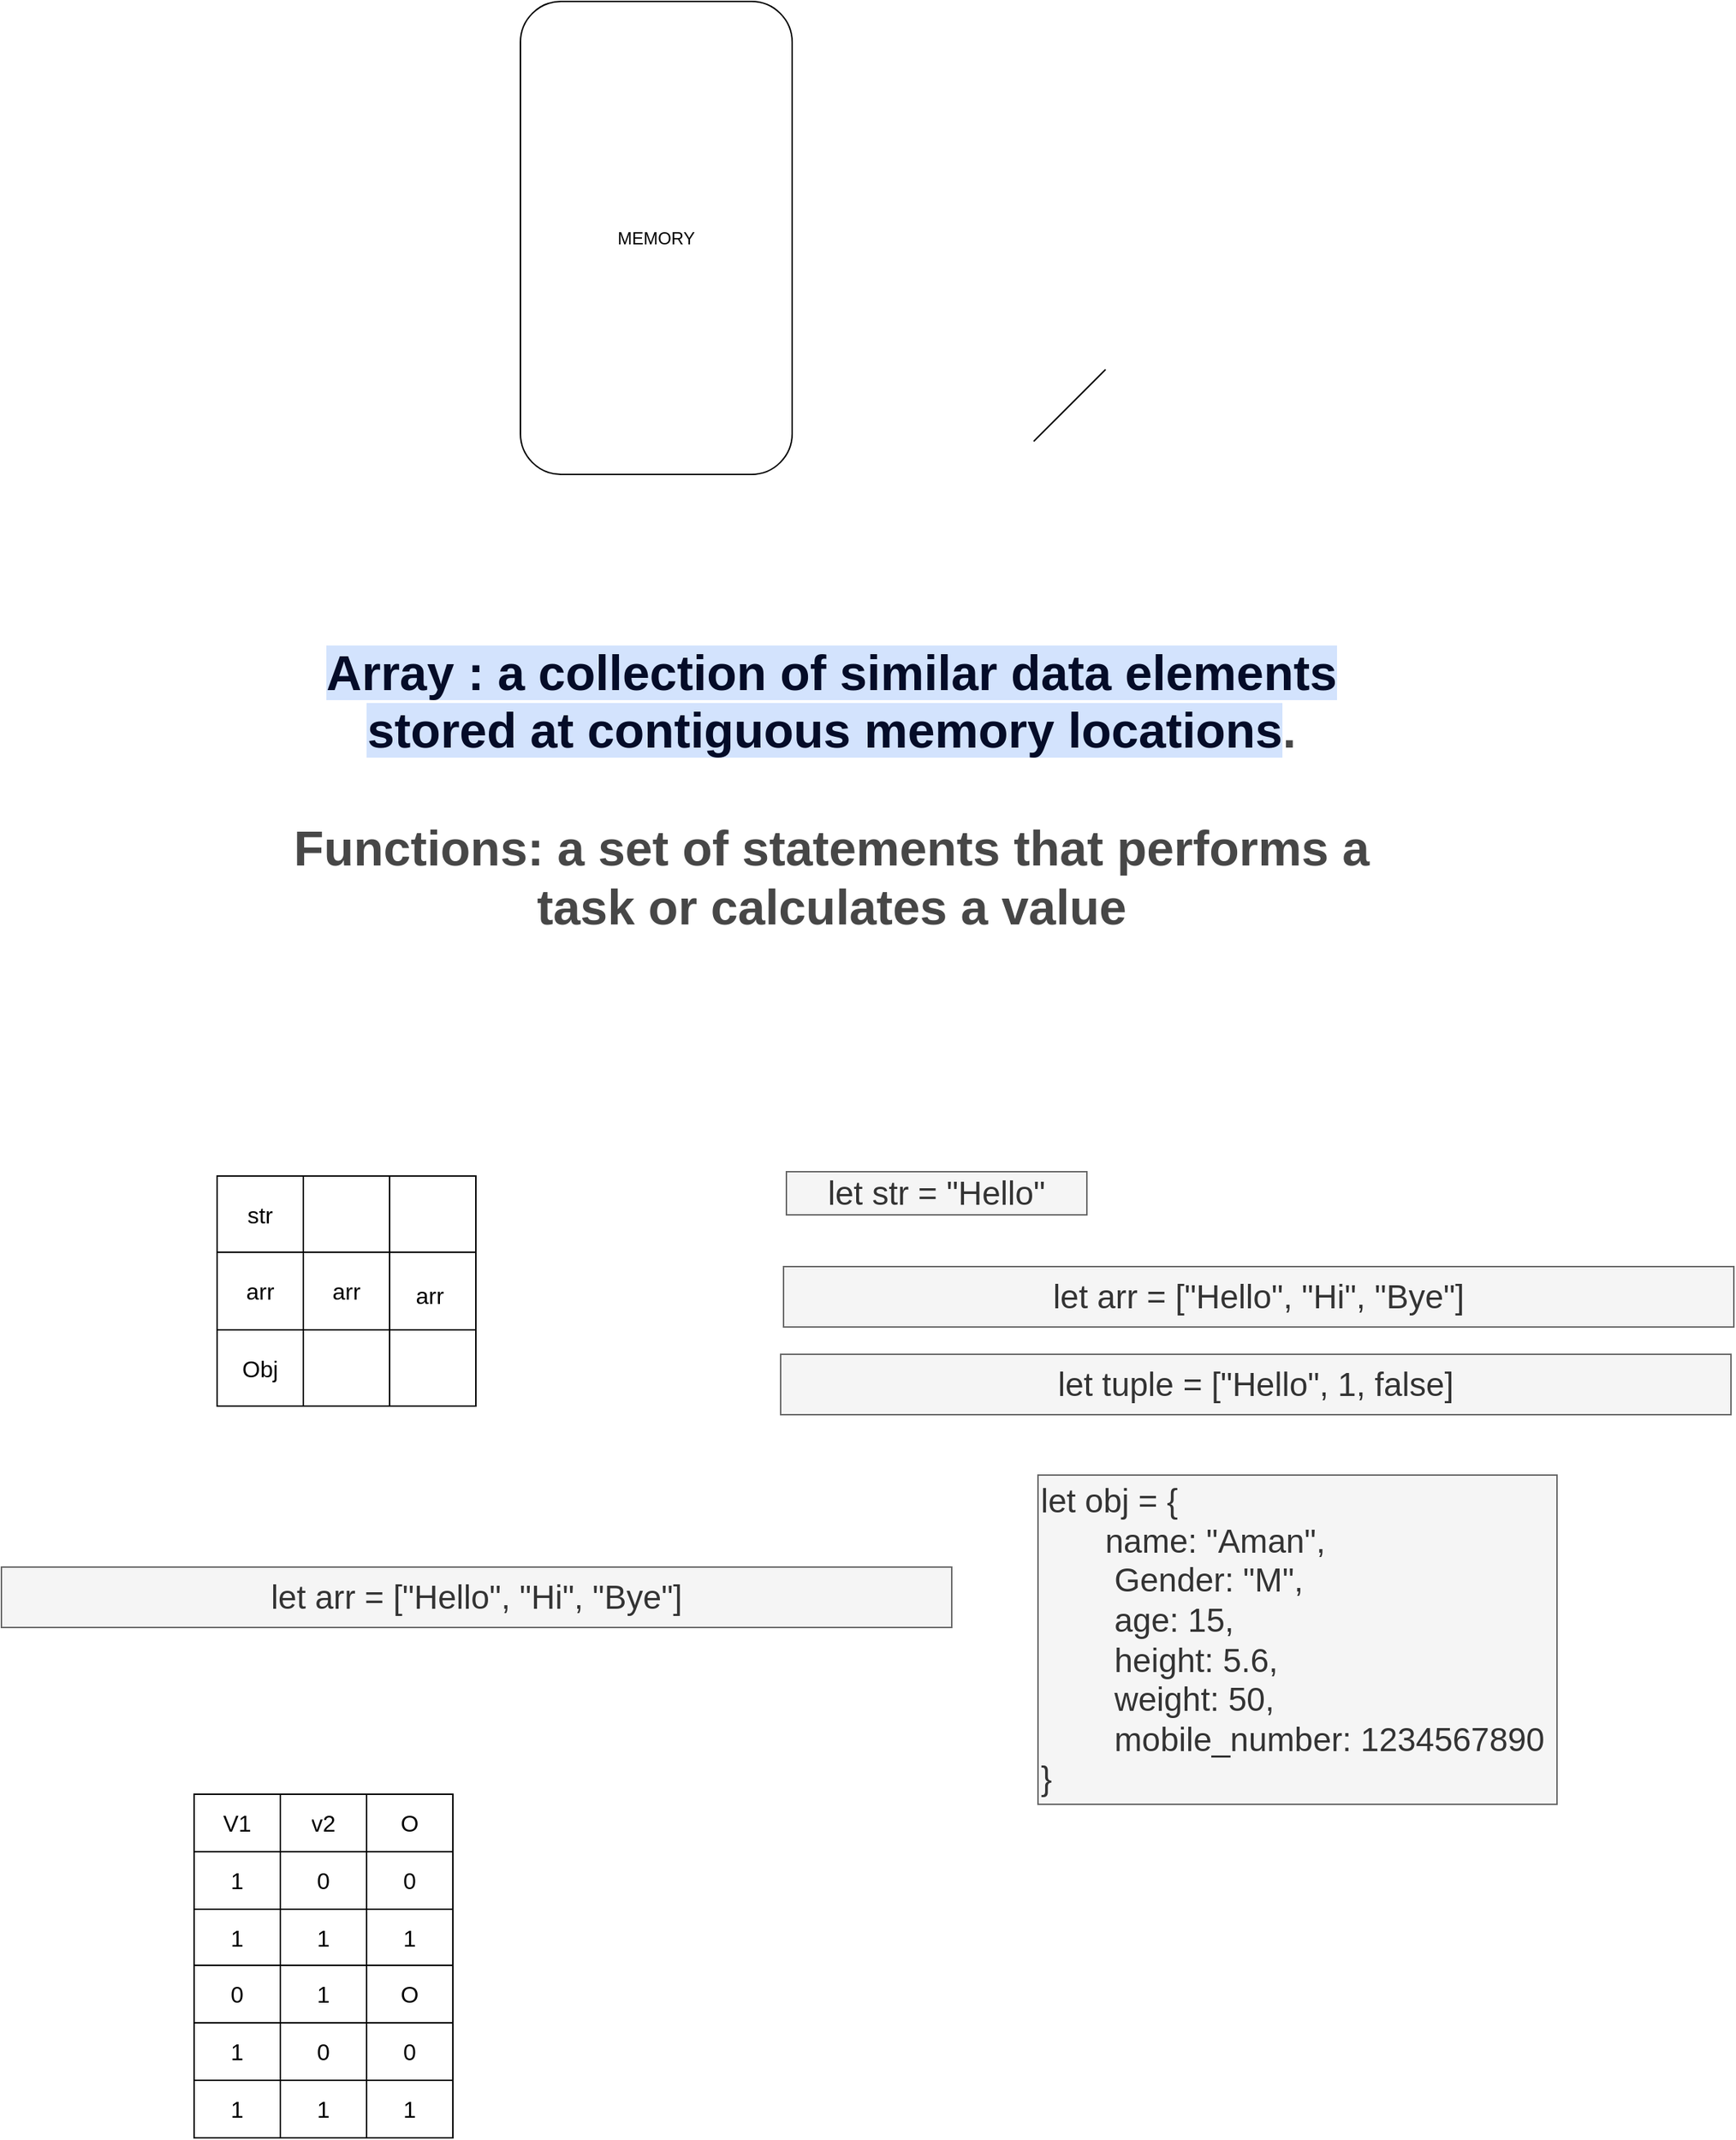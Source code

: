 <mxfile version="24.7.6">
  <diagram name="Page-1" id="dZv0T_Ff6xWYFWeL7yCz">
    <mxGraphModel dx="1962" dy="833" grid="0" gridSize="10" guides="1" tooltips="1" connect="1" arrows="1" fold="1" page="0" pageScale="1" pageWidth="827" pageHeight="1169" math="0" shadow="0">
      <root>
        <mxCell id="0" />
        <mxCell id="1" parent="0" />
        <mxCell id="Tlevr7nDaMiAIPLmxMTt-1" value="MEMORY" style="rounded=1;whiteSpace=wrap;html=1;" vertex="1" parent="1">
          <mxGeometry x="30" y="147" width="189" height="329" as="geometry" />
        </mxCell>
        <mxCell id="Tlevr7nDaMiAIPLmxMTt-2" value="" style="endArrow=none;html=1;rounded=0;" edge="1" parent="1">
          <mxGeometry width="50" height="50" relative="1" as="geometry">
            <mxPoint x="387" y="453" as="sourcePoint" />
            <mxPoint x="437" y="403" as="targetPoint" />
          </mxGeometry>
        </mxCell>
        <mxCell id="Tlevr7nDaMiAIPLmxMTt-16" value="" style="shape=table;startSize=0;container=1;collapsible=0;childLayout=tableLayout;fontSize=16;" vertex="1" parent="1">
          <mxGeometry x="-181" y="964" width="180" height="160" as="geometry" />
        </mxCell>
        <mxCell id="Tlevr7nDaMiAIPLmxMTt-17" value="" style="shape=tableRow;horizontal=0;startSize=0;swimlaneHead=0;swimlaneBody=0;strokeColor=inherit;top=0;left=0;bottom=0;right=0;collapsible=0;dropTarget=0;fillColor=none;points=[[0,0.5],[1,0.5]];portConstraint=eastwest;fontSize=16;" vertex="1" parent="Tlevr7nDaMiAIPLmxMTt-16">
          <mxGeometry width="180" height="53" as="geometry" />
        </mxCell>
        <mxCell id="Tlevr7nDaMiAIPLmxMTt-18" value="str" style="shape=partialRectangle;html=1;whiteSpace=wrap;connectable=0;strokeColor=inherit;overflow=hidden;fillColor=none;top=0;left=0;bottom=0;right=0;pointerEvents=1;fontSize=16;" vertex="1" parent="Tlevr7nDaMiAIPLmxMTt-17">
          <mxGeometry width="60" height="53" as="geometry">
            <mxRectangle width="60" height="53" as="alternateBounds" />
          </mxGeometry>
        </mxCell>
        <mxCell id="Tlevr7nDaMiAIPLmxMTt-19" value="" style="shape=partialRectangle;html=1;whiteSpace=wrap;connectable=0;strokeColor=inherit;overflow=hidden;fillColor=none;top=0;left=0;bottom=0;right=0;pointerEvents=1;fontSize=16;" vertex="1" parent="Tlevr7nDaMiAIPLmxMTt-17">
          <mxGeometry x="60" width="60" height="53" as="geometry">
            <mxRectangle width="60" height="53" as="alternateBounds" />
          </mxGeometry>
        </mxCell>
        <mxCell id="Tlevr7nDaMiAIPLmxMTt-20" value="" style="shape=partialRectangle;html=1;whiteSpace=wrap;connectable=0;strokeColor=inherit;overflow=hidden;fillColor=none;top=0;left=0;bottom=0;right=0;pointerEvents=1;fontSize=16;" vertex="1" parent="Tlevr7nDaMiAIPLmxMTt-17">
          <mxGeometry x="120" width="60" height="53" as="geometry">
            <mxRectangle width="60" height="53" as="alternateBounds" />
          </mxGeometry>
        </mxCell>
        <mxCell id="Tlevr7nDaMiAIPLmxMTt-21" value="" style="shape=tableRow;horizontal=0;startSize=0;swimlaneHead=0;swimlaneBody=0;strokeColor=inherit;top=0;left=0;bottom=0;right=0;collapsible=0;dropTarget=0;fillColor=none;points=[[0,0.5],[1,0.5]];portConstraint=eastwest;fontSize=16;" vertex="1" parent="Tlevr7nDaMiAIPLmxMTt-16">
          <mxGeometry y="53" width="180" height="54" as="geometry" />
        </mxCell>
        <mxCell id="Tlevr7nDaMiAIPLmxMTt-22" value="arr" style="shape=partialRectangle;html=1;whiteSpace=wrap;connectable=0;strokeColor=inherit;overflow=hidden;fillColor=none;top=0;left=0;bottom=0;right=0;pointerEvents=1;fontSize=16;" vertex="1" parent="Tlevr7nDaMiAIPLmxMTt-21">
          <mxGeometry width="60" height="54" as="geometry">
            <mxRectangle width="60" height="54" as="alternateBounds" />
          </mxGeometry>
        </mxCell>
        <mxCell id="Tlevr7nDaMiAIPLmxMTt-23" value="" style="shape=partialRectangle;html=1;whiteSpace=wrap;connectable=0;strokeColor=inherit;overflow=hidden;fillColor=none;top=0;left=0;bottom=0;right=0;pointerEvents=1;fontSize=16;" vertex="1" parent="Tlevr7nDaMiAIPLmxMTt-21">
          <mxGeometry x="60" width="60" height="54" as="geometry">
            <mxRectangle width="60" height="54" as="alternateBounds" />
          </mxGeometry>
        </mxCell>
        <mxCell id="Tlevr7nDaMiAIPLmxMTt-24" value="" style="shape=partialRectangle;html=1;whiteSpace=wrap;connectable=0;strokeColor=inherit;overflow=hidden;fillColor=none;top=0;left=0;bottom=0;right=0;pointerEvents=1;fontSize=16;" vertex="1" parent="Tlevr7nDaMiAIPLmxMTt-21">
          <mxGeometry x="120" width="60" height="54" as="geometry">
            <mxRectangle width="60" height="54" as="alternateBounds" />
          </mxGeometry>
        </mxCell>
        <mxCell id="Tlevr7nDaMiAIPLmxMTt-25" value="" style="shape=tableRow;horizontal=0;startSize=0;swimlaneHead=0;swimlaneBody=0;strokeColor=inherit;top=0;left=0;bottom=0;right=0;collapsible=0;dropTarget=0;fillColor=none;points=[[0,0.5],[1,0.5]];portConstraint=eastwest;fontSize=16;" vertex="1" parent="Tlevr7nDaMiAIPLmxMTt-16">
          <mxGeometry y="107" width="180" height="53" as="geometry" />
        </mxCell>
        <mxCell id="Tlevr7nDaMiAIPLmxMTt-26" value="Obj" style="shape=partialRectangle;html=1;whiteSpace=wrap;connectable=0;strokeColor=inherit;overflow=hidden;fillColor=none;top=0;left=0;bottom=0;right=0;pointerEvents=1;fontSize=16;" vertex="1" parent="Tlevr7nDaMiAIPLmxMTt-25">
          <mxGeometry width="60" height="53" as="geometry">
            <mxRectangle width="60" height="53" as="alternateBounds" />
          </mxGeometry>
        </mxCell>
        <mxCell id="Tlevr7nDaMiAIPLmxMTt-27" value="" style="shape=partialRectangle;html=1;whiteSpace=wrap;connectable=0;strokeColor=inherit;overflow=hidden;fillColor=none;top=0;left=0;bottom=0;right=0;pointerEvents=1;fontSize=16;" vertex="1" parent="Tlevr7nDaMiAIPLmxMTt-25">
          <mxGeometry x="60" width="60" height="53" as="geometry">
            <mxRectangle width="60" height="53" as="alternateBounds" />
          </mxGeometry>
        </mxCell>
        <mxCell id="Tlevr7nDaMiAIPLmxMTt-28" value="" style="shape=partialRectangle;html=1;whiteSpace=wrap;connectable=0;strokeColor=inherit;overflow=hidden;fillColor=none;top=0;left=0;bottom=0;right=0;pointerEvents=1;fontSize=16;" vertex="1" parent="Tlevr7nDaMiAIPLmxMTt-25">
          <mxGeometry x="120" width="60" height="53" as="geometry">
            <mxRectangle width="60" height="53" as="alternateBounds" />
          </mxGeometry>
        </mxCell>
        <mxCell id="Tlevr7nDaMiAIPLmxMTt-29" value="let str = &quot;Hello&quot;" style="text;html=1;align=center;verticalAlign=middle;whiteSpace=wrap;rounded=0;fillColor=#f5f5f5;fontColor=#333333;strokeColor=#666666;fontSize=23;" vertex="1" parent="1">
          <mxGeometry x="215" y="961" width="209" height="30" as="geometry" />
        </mxCell>
        <mxCell id="Tlevr7nDaMiAIPLmxMTt-30" value="let arr = [&quot;Hello&quot;, &quot;Hi&quot;, &quot;Bye&quot;]" style="text;html=1;align=center;verticalAlign=middle;whiteSpace=wrap;rounded=0;fillColor=#f5f5f5;fontColor=#333333;strokeColor=#666666;fontSize=23;" vertex="1" parent="1">
          <mxGeometry x="213" y="1027" width="661" height="42" as="geometry" />
        </mxCell>
        <mxCell id="Tlevr7nDaMiAIPLmxMTt-31" value="arr" style="shape=partialRectangle;html=1;whiteSpace=wrap;connectable=0;strokeColor=inherit;overflow=hidden;fillColor=none;top=0;left=0;bottom=0;right=0;pointerEvents=1;fontSize=16;" vertex="1" parent="1">
          <mxGeometry x="-121" y="1017" width="60" height="54" as="geometry">
            <mxRectangle width="60" height="54" as="alternateBounds" />
          </mxGeometry>
        </mxCell>
        <mxCell id="Tlevr7nDaMiAIPLmxMTt-32" value="arr" style="shape=partialRectangle;html=1;whiteSpace=wrap;connectable=0;strokeColor=inherit;overflow=hidden;fillColor=none;top=0;left=0;bottom=0;right=0;pointerEvents=1;fontSize=16;" vertex="1" parent="1">
          <mxGeometry x="-63" y="1020" width="60" height="54" as="geometry">
            <mxRectangle width="60" height="54" as="alternateBounds" />
          </mxGeometry>
        </mxCell>
        <mxCell id="Tlevr7nDaMiAIPLmxMTt-33" value="&lt;b&gt;&lt;span style=&quot;background-color: rgb(211, 227, 253); color: rgb(4, 12, 40); font-family: &amp;quot;Google Sans&amp;quot;, Arial, sans-serif; font-size: 34px;&quot;&gt;Array : a collection of similar data elements stored at contiguous memory locations&lt;/span&gt;&lt;span style=&quot;color: rgb(71, 71, 71); font-family: &amp;quot;Google Sans&amp;quot;, Arial, sans-serif; font-size: 34px;&quot;&gt;.&lt;/span&gt;&lt;/b&gt;&lt;div&gt;&lt;span style=&quot;color: rgb(71, 71, 71); font-family: &amp;quot;Google Sans&amp;quot;, Arial, sans-serif; font-size: 34px;&quot;&gt;&lt;b&gt;&lt;br&gt;&lt;/b&gt;&lt;/span&gt;&lt;/div&gt;&lt;div style=&quot;&quot;&gt;&lt;b&gt;&lt;font face=&quot;Google Sans, Arial, sans-serif&quot; color=&quot;#474747&quot;&gt;Functions:&amp;nbsp;&lt;/font&gt;&lt;span style=&quot;background-color: initial;&quot;&gt;&lt;font face=&quot;Google Sans, Arial, sans-serif&quot; color=&quot;#474747&quot;&gt;a set of statements that performs a task or calculates a value&lt;/font&gt;&lt;/span&gt;&lt;/b&gt;&lt;/div&gt;" style="text;html=1;align=center;verticalAlign=middle;whiteSpace=wrap;rounded=0;fontSize=34;" vertex="1" parent="1">
          <mxGeometry x="-152" y="558" width="797" height="274" as="geometry" />
        </mxCell>
        <mxCell id="Tlevr7nDaMiAIPLmxMTt-34" value="let tuple = [&quot;Hello&quot;, 1, false]" style="text;html=1;align=center;verticalAlign=middle;whiteSpace=wrap;rounded=0;fillColor=#f5f5f5;fontColor=#333333;strokeColor=#666666;fontSize=23;" vertex="1" parent="1">
          <mxGeometry x="211" y="1088" width="661" height="42" as="geometry" />
        </mxCell>
        <mxCell id="Tlevr7nDaMiAIPLmxMTt-35" value="let obj = { &lt;br&gt;&amp;nbsp; &amp;nbsp; &amp;nbsp; &amp;nbsp;name: &quot;Aman&quot;,&amp;nbsp;&lt;br&gt;&lt;span style=&quot;white-space: pre;&quot;&gt;&#x9;&lt;/span&gt;Gender: &quot;M&quot;,&amp;nbsp;&lt;br&gt;&lt;span style=&quot;white-space: pre;&quot;&gt;&#x9;&lt;/span&gt;age: 15,&amp;nbsp;&lt;br&gt;&lt;span style=&quot;white-space: pre;&quot;&gt;&#x9;&lt;/span&gt;height: 5.6,&amp;nbsp;&lt;div&gt;&lt;span style=&quot;white-space: pre;&quot;&gt;&#x9;&lt;/span&gt;weight: 50,&amp;nbsp;&lt;/div&gt;&lt;div&gt;&lt;span style=&quot;white-space: pre;&quot;&gt;&#x9;&lt;/span&gt;mobile_number: 1234567890&lt;br&gt;}&lt;/div&gt;" style="text;html=1;align=left;verticalAlign=middle;whiteSpace=wrap;rounded=0;fillColor=#f5f5f5;fontColor=#333333;strokeColor=#666666;fontSize=23;" vertex="1" parent="1">
          <mxGeometry x="390" y="1172" width="361" height="229" as="geometry" />
        </mxCell>
        <mxCell id="Tlevr7nDaMiAIPLmxMTt-36" value="let arr = [&quot;Hello&quot;, &quot;Hi&quot;, &quot;Bye&quot;]" style="text;html=1;align=center;verticalAlign=middle;whiteSpace=wrap;rounded=0;fillColor=#f5f5f5;fontColor=#333333;strokeColor=#666666;fontSize=23;" vertex="1" parent="1">
          <mxGeometry x="-331" y="1236" width="661" height="42" as="geometry" />
        </mxCell>
        <mxCell id="Tlevr7nDaMiAIPLmxMTt-52" value="" style="shape=table;startSize=0;container=1;collapsible=0;childLayout=tableLayout;fontSize=16;" vertex="1" parent="1">
          <mxGeometry x="-197" y="1394" width="180" height="120" as="geometry" />
        </mxCell>
        <mxCell id="Tlevr7nDaMiAIPLmxMTt-53" value="" style="shape=tableRow;horizontal=0;startSize=0;swimlaneHead=0;swimlaneBody=0;strokeColor=inherit;top=0;left=0;bottom=0;right=0;collapsible=0;dropTarget=0;fillColor=none;points=[[0,0.5],[1,0.5]];portConstraint=eastwest;fontSize=16;" vertex="1" parent="Tlevr7nDaMiAIPLmxMTt-52">
          <mxGeometry width="180" height="40" as="geometry" />
        </mxCell>
        <mxCell id="Tlevr7nDaMiAIPLmxMTt-54" value="V1" style="shape=partialRectangle;html=1;whiteSpace=wrap;connectable=0;strokeColor=inherit;overflow=hidden;fillColor=none;top=0;left=0;bottom=0;right=0;pointerEvents=1;fontSize=16;" vertex="1" parent="Tlevr7nDaMiAIPLmxMTt-53">
          <mxGeometry width="60" height="40" as="geometry">
            <mxRectangle width="60" height="40" as="alternateBounds" />
          </mxGeometry>
        </mxCell>
        <mxCell id="Tlevr7nDaMiAIPLmxMTt-55" value="v2" style="shape=partialRectangle;html=1;whiteSpace=wrap;connectable=0;strokeColor=inherit;overflow=hidden;fillColor=none;top=0;left=0;bottom=0;right=0;pointerEvents=1;fontSize=16;" vertex="1" parent="Tlevr7nDaMiAIPLmxMTt-53">
          <mxGeometry x="60" width="60" height="40" as="geometry">
            <mxRectangle width="60" height="40" as="alternateBounds" />
          </mxGeometry>
        </mxCell>
        <mxCell id="Tlevr7nDaMiAIPLmxMTt-56" value="O" style="shape=partialRectangle;html=1;whiteSpace=wrap;connectable=0;strokeColor=inherit;overflow=hidden;fillColor=none;top=0;left=0;bottom=0;right=0;pointerEvents=1;fontSize=16;" vertex="1" parent="Tlevr7nDaMiAIPLmxMTt-53">
          <mxGeometry x="120" width="60" height="40" as="geometry">
            <mxRectangle width="60" height="40" as="alternateBounds" />
          </mxGeometry>
        </mxCell>
        <mxCell id="Tlevr7nDaMiAIPLmxMTt-57" value="" style="shape=tableRow;horizontal=0;startSize=0;swimlaneHead=0;swimlaneBody=0;strokeColor=inherit;top=0;left=0;bottom=0;right=0;collapsible=0;dropTarget=0;fillColor=none;points=[[0,0.5],[1,0.5]];portConstraint=eastwest;fontSize=16;" vertex="1" parent="Tlevr7nDaMiAIPLmxMTt-52">
          <mxGeometry y="40" width="180" height="40" as="geometry" />
        </mxCell>
        <mxCell id="Tlevr7nDaMiAIPLmxMTt-58" value="1" style="shape=partialRectangle;html=1;whiteSpace=wrap;connectable=0;strokeColor=inherit;overflow=hidden;fillColor=none;top=0;left=0;bottom=0;right=0;pointerEvents=1;fontSize=16;" vertex="1" parent="Tlevr7nDaMiAIPLmxMTt-57">
          <mxGeometry width="60" height="40" as="geometry">
            <mxRectangle width="60" height="40" as="alternateBounds" />
          </mxGeometry>
        </mxCell>
        <mxCell id="Tlevr7nDaMiAIPLmxMTt-59" value="0" style="shape=partialRectangle;html=1;whiteSpace=wrap;connectable=0;strokeColor=inherit;overflow=hidden;fillColor=none;top=0;left=0;bottom=0;right=0;pointerEvents=1;fontSize=16;" vertex="1" parent="Tlevr7nDaMiAIPLmxMTt-57">
          <mxGeometry x="60" width="60" height="40" as="geometry">
            <mxRectangle width="60" height="40" as="alternateBounds" />
          </mxGeometry>
        </mxCell>
        <mxCell id="Tlevr7nDaMiAIPLmxMTt-60" value="0" style="shape=partialRectangle;html=1;whiteSpace=wrap;connectable=0;strokeColor=inherit;overflow=hidden;fillColor=none;top=0;left=0;bottom=0;right=0;pointerEvents=1;fontSize=16;" vertex="1" parent="Tlevr7nDaMiAIPLmxMTt-57">
          <mxGeometry x="120" width="60" height="40" as="geometry">
            <mxRectangle width="60" height="40" as="alternateBounds" />
          </mxGeometry>
        </mxCell>
        <mxCell id="Tlevr7nDaMiAIPLmxMTt-61" value="" style="shape=tableRow;horizontal=0;startSize=0;swimlaneHead=0;swimlaneBody=0;strokeColor=inherit;top=0;left=0;bottom=0;right=0;collapsible=0;dropTarget=0;fillColor=none;points=[[0,0.5],[1,0.5]];portConstraint=eastwest;fontSize=16;" vertex="1" parent="Tlevr7nDaMiAIPLmxMTt-52">
          <mxGeometry y="80" width="180" height="40" as="geometry" />
        </mxCell>
        <mxCell id="Tlevr7nDaMiAIPLmxMTt-62" value="1" style="shape=partialRectangle;html=1;whiteSpace=wrap;connectable=0;strokeColor=inherit;overflow=hidden;fillColor=none;top=0;left=0;bottom=0;right=0;pointerEvents=1;fontSize=16;" vertex="1" parent="Tlevr7nDaMiAIPLmxMTt-61">
          <mxGeometry width="60" height="40" as="geometry">
            <mxRectangle width="60" height="40" as="alternateBounds" />
          </mxGeometry>
        </mxCell>
        <mxCell id="Tlevr7nDaMiAIPLmxMTt-63" value="1" style="shape=partialRectangle;html=1;whiteSpace=wrap;connectable=0;strokeColor=inherit;overflow=hidden;fillColor=none;top=0;left=0;bottom=0;right=0;pointerEvents=1;fontSize=16;" vertex="1" parent="Tlevr7nDaMiAIPLmxMTt-61">
          <mxGeometry x="60" width="60" height="40" as="geometry">
            <mxRectangle width="60" height="40" as="alternateBounds" />
          </mxGeometry>
        </mxCell>
        <mxCell id="Tlevr7nDaMiAIPLmxMTt-64" value="1" style="shape=partialRectangle;html=1;whiteSpace=wrap;connectable=0;strokeColor=inherit;overflow=hidden;fillColor=none;top=0;left=0;bottom=0;right=0;pointerEvents=1;fontSize=16;" vertex="1" parent="Tlevr7nDaMiAIPLmxMTt-61">
          <mxGeometry x="120" width="60" height="40" as="geometry">
            <mxRectangle width="60" height="40" as="alternateBounds" />
          </mxGeometry>
        </mxCell>
        <mxCell id="Tlevr7nDaMiAIPLmxMTt-65" value="" style="shape=table;startSize=0;container=1;collapsible=0;childLayout=tableLayout;fontSize=16;" vertex="1" parent="1">
          <mxGeometry x="-197" y="1513" width="180" height="120" as="geometry" />
        </mxCell>
        <mxCell id="Tlevr7nDaMiAIPLmxMTt-66" value="" style="shape=tableRow;horizontal=0;startSize=0;swimlaneHead=0;swimlaneBody=0;strokeColor=inherit;top=0;left=0;bottom=0;right=0;collapsible=0;dropTarget=0;fillColor=none;points=[[0,0.5],[1,0.5]];portConstraint=eastwest;fontSize=16;" vertex="1" parent="Tlevr7nDaMiAIPLmxMTt-65">
          <mxGeometry width="180" height="40" as="geometry" />
        </mxCell>
        <mxCell id="Tlevr7nDaMiAIPLmxMTt-67" value="0" style="shape=partialRectangle;html=1;whiteSpace=wrap;connectable=0;strokeColor=inherit;overflow=hidden;fillColor=none;top=0;left=0;bottom=0;right=0;pointerEvents=1;fontSize=16;" vertex="1" parent="Tlevr7nDaMiAIPLmxMTt-66">
          <mxGeometry width="60" height="40" as="geometry">
            <mxRectangle width="60" height="40" as="alternateBounds" />
          </mxGeometry>
        </mxCell>
        <mxCell id="Tlevr7nDaMiAIPLmxMTt-68" value="1" style="shape=partialRectangle;html=1;whiteSpace=wrap;connectable=0;strokeColor=inherit;overflow=hidden;fillColor=none;top=0;left=0;bottom=0;right=0;pointerEvents=1;fontSize=16;" vertex="1" parent="Tlevr7nDaMiAIPLmxMTt-66">
          <mxGeometry x="60" width="60" height="40" as="geometry">
            <mxRectangle width="60" height="40" as="alternateBounds" />
          </mxGeometry>
        </mxCell>
        <mxCell id="Tlevr7nDaMiAIPLmxMTt-69" value="O" style="shape=partialRectangle;html=1;whiteSpace=wrap;connectable=0;strokeColor=inherit;overflow=hidden;fillColor=none;top=0;left=0;bottom=0;right=0;pointerEvents=1;fontSize=16;" vertex="1" parent="Tlevr7nDaMiAIPLmxMTt-66">
          <mxGeometry x="120" width="60" height="40" as="geometry">
            <mxRectangle width="60" height="40" as="alternateBounds" />
          </mxGeometry>
        </mxCell>
        <mxCell id="Tlevr7nDaMiAIPLmxMTt-70" value="" style="shape=tableRow;horizontal=0;startSize=0;swimlaneHead=0;swimlaneBody=0;strokeColor=inherit;top=0;left=0;bottom=0;right=0;collapsible=0;dropTarget=0;fillColor=none;points=[[0,0.5],[1,0.5]];portConstraint=eastwest;fontSize=16;" vertex="1" parent="Tlevr7nDaMiAIPLmxMTt-65">
          <mxGeometry y="40" width="180" height="40" as="geometry" />
        </mxCell>
        <mxCell id="Tlevr7nDaMiAIPLmxMTt-71" value="1" style="shape=partialRectangle;html=1;whiteSpace=wrap;connectable=0;strokeColor=inherit;overflow=hidden;fillColor=none;top=0;left=0;bottom=0;right=0;pointerEvents=1;fontSize=16;" vertex="1" parent="Tlevr7nDaMiAIPLmxMTt-70">
          <mxGeometry width="60" height="40" as="geometry">
            <mxRectangle width="60" height="40" as="alternateBounds" />
          </mxGeometry>
        </mxCell>
        <mxCell id="Tlevr7nDaMiAIPLmxMTt-72" value="0" style="shape=partialRectangle;html=1;whiteSpace=wrap;connectable=0;strokeColor=inherit;overflow=hidden;fillColor=none;top=0;left=0;bottom=0;right=0;pointerEvents=1;fontSize=16;" vertex="1" parent="Tlevr7nDaMiAIPLmxMTt-70">
          <mxGeometry x="60" width="60" height="40" as="geometry">
            <mxRectangle width="60" height="40" as="alternateBounds" />
          </mxGeometry>
        </mxCell>
        <mxCell id="Tlevr7nDaMiAIPLmxMTt-73" value="0" style="shape=partialRectangle;html=1;whiteSpace=wrap;connectable=0;strokeColor=inherit;overflow=hidden;fillColor=none;top=0;left=0;bottom=0;right=0;pointerEvents=1;fontSize=16;" vertex="1" parent="Tlevr7nDaMiAIPLmxMTt-70">
          <mxGeometry x="120" width="60" height="40" as="geometry">
            <mxRectangle width="60" height="40" as="alternateBounds" />
          </mxGeometry>
        </mxCell>
        <mxCell id="Tlevr7nDaMiAIPLmxMTt-74" value="" style="shape=tableRow;horizontal=0;startSize=0;swimlaneHead=0;swimlaneBody=0;strokeColor=inherit;top=0;left=0;bottom=0;right=0;collapsible=0;dropTarget=0;fillColor=none;points=[[0,0.5],[1,0.5]];portConstraint=eastwest;fontSize=16;" vertex="1" parent="Tlevr7nDaMiAIPLmxMTt-65">
          <mxGeometry y="80" width="180" height="40" as="geometry" />
        </mxCell>
        <mxCell id="Tlevr7nDaMiAIPLmxMTt-75" value="1" style="shape=partialRectangle;html=1;whiteSpace=wrap;connectable=0;strokeColor=inherit;overflow=hidden;fillColor=none;top=0;left=0;bottom=0;right=0;pointerEvents=1;fontSize=16;" vertex="1" parent="Tlevr7nDaMiAIPLmxMTt-74">
          <mxGeometry width="60" height="40" as="geometry">
            <mxRectangle width="60" height="40" as="alternateBounds" />
          </mxGeometry>
        </mxCell>
        <mxCell id="Tlevr7nDaMiAIPLmxMTt-76" value="1" style="shape=partialRectangle;html=1;whiteSpace=wrap;connectable=0;strokeColor=inherit;overflow=hidden;fillColor=none;top=0;left=0;bottom=0;right=0;pointerEvents=1;fontSize=16;" vertex="1" parent="Tlevr7nDaMiAIPLmxMTt-74">
          <mxGeometry x="60" width="60" height="40" as="geometry">
            <mxRectangle width="60" height="40" as="alternateBounds" />
          </mxGeometry>
        </mxCell>
        <mxCell id="Tlevr7nDaMiAIPLmxMTt-77" value="1" style="shape=partialRectangle;html=1;whiteSpace=wrap;connectable=0;strokeColor=inherit;overflow=hidden;fillColor=none;top=0;left=0;bottom=0;right=0;pointerEvents=1;fontSize=16;" vertex="1" parent="Tlevr7nDaMiAIPLmxMTt-74">
          <mxGeometry x="120" width="60" height="40" as="geometry">
            <mxRectangle width="60" height="40" as="alternateBounds" />
          </mxGeometry>
        </mxCell>
      </root>
    </mxGraphModel>
  </diagram>
</mxfile>
